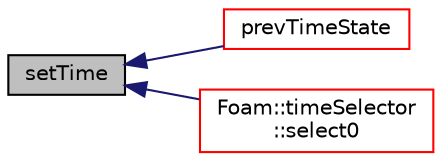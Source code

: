 digraph "setTime"
{
  bgcolor="transparent";
  edge [fontname="Helvetica",fontsize="10",labelfontname="Helvetica",labelfontsize="10"];
  node [fontname="Helvetica",fontsize="10",shape=record];
  rankdir="LR";
  Node1 [label="setTime",height=0.2,width=0.4,color="black", fillcolor="grey75", style="filled", fontcolor="black"];
  Node1 -> Node2 [dir="back",color="midnightblue",fontsize="10",style="solid",fontname="Helvetica"];
  Node2 [label="prevTimeState",height=0.2,width=0.4,color="red",URL="$a02610.html#afab37f1ff1f8b9925d26334073705c55",tooltip="Return previous TimeState if time is being sub-cycled. "];
  Node1 -> Node3 [dir="back",color="midnightblue",fontsize="10",style="solid",fontname="Helvetica"];
  Node3 [label="Foam::timeSelector\l::select0",height=0.2,width=0.4,color="red",URL="$a02616.html#a8438f603c31fb433e6a1bc4f9137af62",tooltip="Return the set of times selected based on the argList options. "];
}
